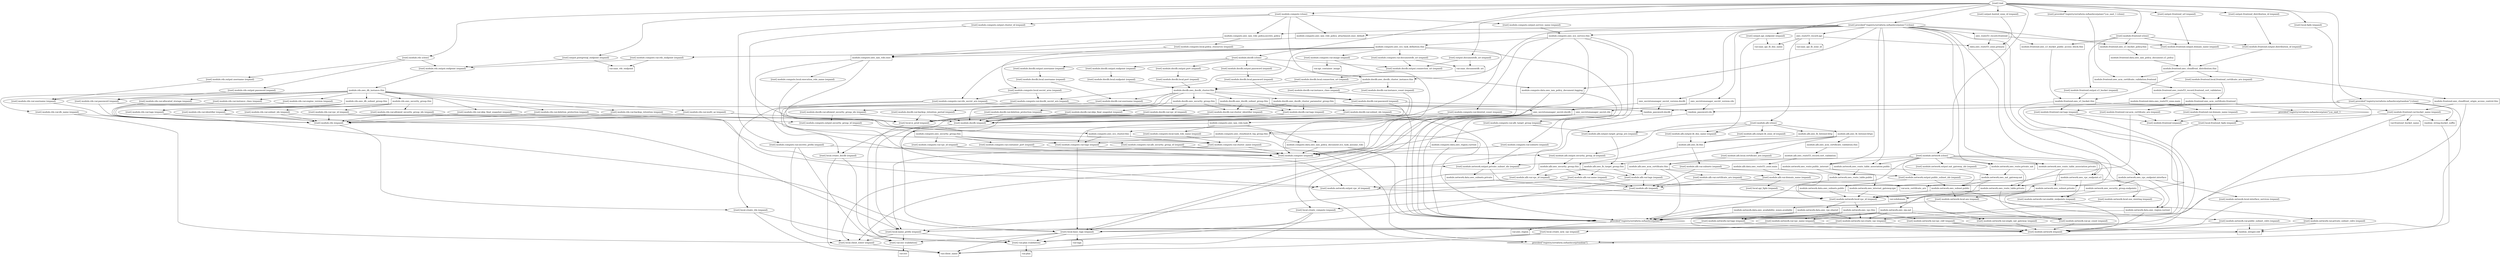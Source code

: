 digraph {
	compound = "true"
	newrank = "true"
	subgraph "root" {
		"[root] aws_route53_record.api (expand)" [label = "aws_route53_record.api", shape = "box"]
		"[root] aws_route53_record.frontend (expand)" [label = "aws_route53_record.frontend", shape = "box"]
		"[root] aws_secretsmanager_secret.docdb (expand)" [label = "aws_secretsmanager_secret.docdb", shape = "box"]
		"[root] aws_secretsmanager_secret.rds (expand)" [label = "aws_secretsmanager_secret.rds", shape = "box"]
		"[root] aws_secretsmanager_secret_version.docdb (expand)" [label = "aws_secretsmanager_secret_version.docdb", shape = "box"]
		"[root] aws_secretsmanager_secret_version.rds (expand)" [label = "aws_secretsmanager_secret_version.rds", shape = "box"]
		"[root] data.aws_route53_zone.primary (expand)" [label = "data.aws_route53_zone.primary", shape = "box"]
		"[root] module.alb.aws_acm_certificate.this (expand)" [label = "module.alb.aws_acm_certificate.this", shape = "box"]
		"[root] module.alb.aws_acm_certificate_validation.this (expand)" [label = "module.alb.aws_acm_certificate_validation.this", shape = "box"]
		"[root] module.alb.aws_lb.this (expand)" [label = "module.alb.aws_lb.this", shape = "box"]
		"[root] module.alb.aws_lb_listener.http (expand)" [label = "module.alb.aws_lb_listener.http", shape = "box"]
		"[root] module.alb.aws_lb_listener.https (expand)" [label = "module.alb.aws_lb_listener.https", shape = "box"]
		"[root] module.alb.aws_lb_target_group.this (expand)" [label = "module.alb.aws_lb_target_group.this", shape = "box"]
		"[root] module.alb.aws_route53_record.cert_validation (expand)" [label = "module.alb.aws_route53_record.cert_validation", shape = "box"]
		"[root] module.alb.aws_security_group.this (expand)" [label = "module.alb.aws_security_group.this", shape = "box"]
		"[root] module.alb.data.aws_route53_zone.main (expand)" [label = "module.alb.data.aws_route53_zone.main", shape = "box"]
		"[root] module.compute.aws_cloudwatch_log_group.this (expand)" [label = "module.compute.aws_cloudwatch_log_group.this", shape = "box"]
		"[root] module.compute.aws_ecs_cluster.this (expand)" [label = "module.compute.aws_ecs_cluster.this", shape = "box"]
		"[root] module.compute.aws_ecs_service.this (expand)" [label = "module.compute.aws_ecs_service.this", shape = "box"]
		"[root] module.compute.aws_ecs_task_definition.this (expand)" [label = "module.compute.aws_ecs_task_definition.this", shape = "box"]
		"[root] module.compute.aws_iam_role.exec (expand)" [label = "module.compute.aws_iam_role.exec", shape = "box"]
		"[root] module.compute.aws_iam_role.task (expand)" [label = "module.compute.aws_iam_role.task", shape = "box"]
		"[root] module.compute.aws_iam_role_policy.secrets_policy (expand)" [label = "module.compute.aws_iam_role_policy.secrets_policy", shape = "box"]
		"[root] module.compute.aws_iam_role_policy_attachment.exec_default (expand)" [label = "module.compute.aws_iam_role_policy_attachment.exec_default", shape = "box"]
		"[root] module.compute.aws_security_group.this (expand)" [label = "module.compute.aws_security_group.this", shape = "box"]
		"[root] module.compute.data.aws_iam_policy_document.ecs_task_assume_role (expand)" [label = "module.compute.data.aws_iam_policy_document.ecs_task_assume_role", shape = "box"]
		"[root] module.compute.data.aws_iam_policy_document.logging (expand)" [label = "module.compute.data.aws_iam_policy_document.logging", shape = "box"]
		"[root] module.compute.data.aws_region.current (expand)" [label = "module.compute.data.aws_region.current", shape = "box"]
		"[root] module.docdb.aws_docdb_cluster.this (expand)" [label = "module.docdb.aws_docdb_cluster.this", shape = "box"]
		"[root] module.docdb.aws_docdb_cluster_instance.this (expand)" [label = "module.docdb.aws_docdb_cluster_instance.this", shape = "box"]
		"[root] module.docdb.aws_docdb_cluster_parameter_group.this (expand)" [label = "module.docdb.aws_docdb_cluster_parameter_group.this", shape = "box"]
		"[root] module.docdb.aws_docdb_subnet_group.this (expand)" [label = "module.docdb.aws_docdb_subnet_group.this", shape = "box"]
		"[root] module.docdb.aws_security_group.this (expand)" [label = "module.docdb.aws_security_group.this", shape = "box"]
		"[root] module.frontend.aws_acm_certificate.frontend (expand)" [label = "module.frontend.aws_acm_certificate.frontend", shape = "box"]
		"[root] module.frontend.aws_acm_certificate_validation.frontend (expand)" [label = "module.frontend.aws_acm_certificate_validation.frontend", shape = "box"]
		"[root] module.frontend.aws_cloudfront_distribution.this (expand)" [label = "module.frontend.aws_cloudfront_distribution.this", shape = "box"]
		"[root] module.frontend.aws_cloudfront_origin_access_control.this (expand)" [label = "module.frontend.aws_cloudfront_origin_access_control.this", shape = "box"]
		"[root] module.frontend.aws_route53_record.frontend_cert_validation (expand)" [label = "module.frontend.aws_route53_record.frontend_cert_validation", shape = "box"]
		"[root] module.frontend.aws_s3_bucket.this (expand)" [label = "module.frontend.aws_s3_bucket.this", shape = "box"]
		"[root] module.frontend.aws_s3_bucket_policy.this (expand)" [label = "module.frontend.aws_s3_bucket_policy.this", shape = "box"]
		"[root] module.frontend.aws_s3_bucket_public_access_block.this (expand)" [label = "module.frontend.aws_s3_bucket_public_access_block.this", shape = "box"]
		"[root] module.frontend.data.aws_iam_policy_document.s3_policy (expand)" [label = "module.frontend.data.aws_iam_policy_document.s3_policy", shape = "box"]
		"[root] module.frontend.data.aws_route53_zone.main (expand)" [label = "module.frontend.data.aws_route53_zone.main", shape = "box"]
		"[root] module.network.aws_eip.nat (expand)" [label = "module.network.aws_eip.nat", shape = "box"]
		"[root] module.network.aws_internet_gateway.igw (expand)" [label = "module.network.aws_internet_gateway.igw", shape = "box"]
		"[root] module.network.aws_nat_gateway.nat (expand)" [label = "module.network.aws_nat_gateway.nat", shape = "box"]
		"[root] module.network.aws_route.private_nat (expand)" [label = "module.network.aws_route.private_nat", shape = "box"]
		"[root] module.network.aws_route.public_internet (expand)" [label = "module.network.aws_route.public_internet", shape = "box"]
		"[root] module.network.aws_route_table.private (expand)" [label = "module.network.aws_route_table.private", shape = "box"]
		"[root] module.network.aws_route_table.public (expand)" [label = "module.network.aws_route_table.public", shape = "box"]
		"[root] module.network.aws_route_table_association.private (expand)" [label = "module.network.aws_route_table_association.private", shape = "box"]
		"[root] module.network.aws_route_table_association.public (expand)" [label = "module.network.aws_route_table_association.public", shape = "box"]
		"[root] module.network.aws_security_group.endpoints (expand)" [label = "module.network.aws_security_group.endpoints", shape = "box"]
		"[root] module.network.aws_subnet.private (expand)" [label = "module.network.aws_subnet.private", shape = "box"]
		"[root] module.network.aws_subnet.public (expand)" [label = "module.network.aws_subnet.public", shape = "box"]
		"[root] module.network.aws_vpc.this (expand)" [label = "module.network.aws_vpc.this", shape = "box"]
		"[root] module.network.aws_vpc_endpoint.interface (expand)" [label = "module.network.aws_vpc_endpoint.interface", shape = "box"]
		"[root] module.network.aws_vpc_endpoint.s3 (expand)" [label = "module.network.aws_vpc_endpoint.s3", shape = "box"]
		"[root] module.network.data.aws_availability_zones.available (expand)" [label = "module.network.data.aws_availability_zones.available", shape = "box"]
		"[root] module.network.data.aws_region.current (expand)" [label = "module.network.data.aws_region.current", shape = "box"]
		"[root] module.network.data.aws_subnets.private (expand)" [label = "module.network.data.aws_subnets.private", shape = "box"]
		"[root] module.network.data.aws_subnets.public (expand)" [label = "module.network.data.aws_subnets.public", shape = "box"]
		"[root] module.network.data.aws_vpc.shared (expand)" [label = "module.network.data.aws_vpc.shared", shape = "box"]
		"[root] module.rds.aws_db_instance.this (expand)" [label = "module.rds.aws_db_instance.this", shape = "box"]
		"[root] module.rds.aws_db_subnet_group.this (expand)" [label = "module.rds.aws_db_subnet_group.this", shape = "box"]
		"[root] module.rds.aws_security_group.this (expand)" [label = "module.rds.aws_security_group.this", shape = "box"]
		"[root] provider[\"registry.terraform.io/hashicorp/aws\"]" [label = "provider[\"registry.terraform.io/hashicorp/aws\"]", shape = "diamond"]
		"[root] provider[\"registry.terraform.io/hashicorp/aws\"].us_east_1" [label = "provider[\"registry.terraform.io/hashicorp/aws\"].us_east_1", shape = "diamond"]
		"[root] provider[\"registry.terraform.io/hashicorp/random\"]" [label = "provider[\"registry.terraform.io/hashicorp/random\"]", shape = "diamond"]
		"[root] random_integer.cidr (expand)" [label = "random_integer.cidr", shape = "box"]
		"[root] random_password.docdb (expand)" [label = "random_password.docdb", shape = "box"]
		"[root] random_password.rds (expand)" [label = "random_password.rds", shape = "box"]
		"[root] random_string.bucket_suffix (expand)" [label = "random_string.bucket_suffix", shape = "box"]
		"[root] var.acm_certificate_arn" [label = "var.acm_certificate_arn", shape = "note"]
		"[root] var.api_container_image" [label = "var.api_container_image", shape = "note"]
		"[root] var.aws_region" [label = "var.aws_region", shape = "note"]
		"[root] var.client_name" [label = "var.client_name", shape = "note"]
		"[root] var.env" [label = "var.env", shape = "note"]
		"[root] var.frontend_bucket_name" [label = "var.frontend_bucket_name", shape = "note"]
		"[root] var.plan" [label = "var.plan", shape = "note"]
		"[root] var.saas_api_lb_dns_name" [label = "var.saas_api_lb_dns_name", shape = "note"]
		"[root] var.saas_api_lb_zone_id" [label = "var.saas_api_lb_zone_id", shape = "note"]
		"[root] var.saas_documentdb_uri" [label = "var.saas_documentdb_uri", shape = "note"]
		"[root] var.saas_rds_endpoint" [label = "var.saas_rds_endpoint", shape = "note"]
		"[root] var.subdomain" [label = "var.subdomain", shape = "note"]
		"[root] var.tags" [label = "var.tags", shape = "note"]
		"[root] aws_route53_record.api (expand)" -> "[root] data.aws_route53_zone.primary (expand)"
		"[root] aws_route53_record.api (expand)" -> "[root] module.alb (close)"
		"[root] aws_route53_record.api (expand)" -> "[root] var.saas_api_lb_dns_name"
		"[root] aws_route53_record.api (expand)" -> "[root] var.saas_api_lb_zone_id"
		"[root] aws_route53_record.frontend (expand)" -> "[root] data.aws_route53_zone.primary (expand)"
		"[root] aws_route53_record.frontend (expand)" -> "[root] module.frontend.output.domain_name (expand)"
		"[root] aws_secretsmanager_secret.docdb (expand)" -> "[root] local.base_tags (expand)"
		"[root] aws_secretsmanager_secret.docdb (expand)" -> "[root] local.client_lower (expand)"
		"[root] aws_secretsmanager_secret.docdb (expand)" -> "[root] local.is_prod (expand)"
		"[root] aws_secretsmanager_secret.docdb (expand)" -> "[root] provider[\"registry.terraform.io/hashicorp/aws\"]"
		"[root] aws_secretsmanager_secret.rds (expand)" -> "[root] local.base_tags (expand)"
		"[root] aws_secretsmanager_secret.rds (expand)" -> "[root] local.client_lower (expand)"
		"[root] aws_secretsmanager_secret.rds (expand)" -> "[root] local.is_prod (expand)"
		"[root] aws_secretsmanager_secret.rds (expand)" -> "[root] provider[\"registry.terraform.io/hashicorp/aws\"]"
		"[root] aws_secretsmanager_secret_version.docdb (expand)" -> "[root] aws_secretsmanager_secret.docdb (expand)"
		"[root] aws_secretsmanager_secret_version.docdb (expand)" -> "[root] random_password.docdb (expand)"
		"[root] aws_secretsmanager_secret_version.rds (expand)" -> "[root] aws_secretsmanager_secret.rds (expand)"
		"[root] aws_secretsmanager_secret_version.rds (expand)" -> "[root] random_password.rds (expand)"
		"[root] data.aws_route53_zone.primary (expand)" -> "[root] provider[\"registry.terraform.io/hashicorp/aws\"]"
		"[root] local.api_fqdn (expand)" -> "[root] var.subdomain"
		"[root] local.base_tags (expand)" -> "[root] var.client_name"
		"[root] local.base_tags (expand)" -> "[root] var.env (validation)"
		"[root] local.base_tags (expand)" -> "[root] var.plan (validation)"
		"[root] local.base_tags (expand)" -> "[root] var.tags"
		"[root] local.client_lower (expand)" -> "[root] var.client_name"
		"[root] local.create_compute (expand)" -> "[root] var.client_name"
		"[root] local.create_compute (expand)" -> "[root] var.plan (validation)"
		"[root] local.create_docdb (expand)" -> "[root] var.client_name"
		"[root] local.create_docdb (expand)" -> "[root] var.plan (validation)"
		"[root] local.create_new_vpc (expand)" -> "[root] var.client_name"
		"[root] local.create_new_vpc (expand)" -> "[root] var.plan (validation)"
		"[root] local.create_rds (expand)" -> "[root] var.client_name"
		"[root] local.create_rds (expand)" -> "[root] var.plan (validation)"
		"[root] local.fqdn (expand)" -> "[root] local.frontend_fqdn (expand)"
		"[root] local.frontend_fqdn (expand)" -> "[root] var.subdomain"
		"[root] local.is_prod (expand)" -> "[root] var.env (validation)"
		"[root] local.name_prefix (expand)" -> "[root] local.client_lower (expand)"
		"[root] local.name_prefix (expand)" -> "[root] var.env (validation)"
		"[root] local.name_prefix (expand)" -> "[root] var.plan (validation)"
		"[root] module.alb (close)" -> "[root] module.alb.aws_lb_listener.http (expand)"
		"[root] module.alb (close)" -> "[root] module.alb.aws_lb_listener.https (expand)"
		"[root] module.alb (close)" -> "[root] module.alb.output.lb_dns_name (expand)"
		"[root] module.alb (close)" -> "[root] module.alb.output.lb_zone_id (expand)"
		"[root] module.alb (close)" -> "[root] module.alb.output.security_group_id (expand)"
		"[root] module.alb (close)" -> "[root] module.alb.output.target_group_arn (expand)"
		"[root] module.alb (expand)" -> "[root] local.create_compute (expand)"
		"[root] module.alb.aws_acm_certificate.this (expand)" -> "[root] module.alb.var.certificate_arn (expand)"
		"[root] module.alb.aws_acm_certificate.this (expand)" -> "[root] module.alb.var.domain_name (expand)"
		"[root] module.alb.aws_acm_certificate.this (expand)" -> "[root] module.alb.var.tags (expand)"
		"[root] module.alb.aws_acm_certificate.this (expand)" -> "[root] provider[\"registry.terraform.io/hashicorp/aws\"]"
		"[root] module.alb.aws_acm_certificate_validation.this (expand)" -> "[root] module.alb.aws_route53_record.cert_validation (expand)"
		"[root] module.alb.aws_lb.this (expand)" -> "[root] module.alb.aws_security_group.this (expand)"
		"[root] module.alb.aws_lb.this (expand)" -> "[root] module.alb.var.subnets (expand)"
		"[root] module.alb.aws_lb_listener.http (expand)" -> "[root] module.alb.aws_lb.this (expand)"
		"[root] module.alb.aws_lb_listener.https (expand)" -> "[root] module.alb.aws_acm_certificate_validation.this (expand)"
		"[root] module.alb.aws_lb_listener.https (expand)" -> "[root] module.alb.aws_lb.this (expand)"
		"[root] module.alb.aws_lb_listener.https (expand)" -> "[root] module.alb.aws_lb_target_group.this (expand)"
		"[root] module.alb.aws_lb_listener.https (expand)" -> "[root] module.alb.local.certificate_arn (expand)"
		"[root] module.alb.aws_lb_target_group.this (expand)" -> "[root] module.alb.var.name (expand)"
		"[root] module.alb.aws_lb_target_group.this (expand)" -> "[root] module.alb.var.tags (expand)"
		"[root] module.alb.aws_lb_target_group.this (expand)" -> "[root] module.alb.var.vpc_id (expand)"
		"[root] module.alb.aws_route53_record.cert_validation (expand)" -> "[root] module.alb.aws_acm_certificate.this (expand)"
		"[root] module.alb.aws_route53_record.cert_validation (expand)" -> "[root] module.alb.data.aws_route53_zone.main (expand)"
		"[root] module.alb.aws_security_group.this (expand)" -> "[root] module.alb.var.name (expand)"
		"[root] module.alb.aws_security_group.this (expand)" -> "[root] module.alb.var.tags (expand)"
		"[root] module.alb.aws_security_group.this (expand)" -> "[root] module.alb.var.vpc_id (expand)"
		"[root] module.alb.data.aws_route53_zone.main (expand)" -> "[root] module.alb.var.domain_name (expand)"
		"[root] module.alb.data.aws_route53_zone.main (expand)" -> "[root] provider[\"registry.terraform.io/hashicorp/aws\"]"
		"[root] module.alb.local.certificate_arn (expand)" -> "[root] module.alb.aws_acm_certificate.this (expand)"
		"[root] module.alb.output.lb_dns_name (expand)" -> "[root] module.alb.aws_lb.this (expand)"
		"[root] module.alb.output.lb_zone_id (expand)" -> "[root] module.alb.aws_lb.this (expand)"
		"[root] module.alb.output.security_group_id (expand)" -> "[root] module.alb.aws_security_group.this (expand)"
		"[root] module.alb.output.target_group_arn (expand)" -> "[root] module.alb.aws_lb_target_group.this (expand)"
		"[root] module.alb.var.certificate_arn (expand)" -> "[root] module.alb (expand)"
		"[root] module.alb.var.certificate_arn (expand)" -> "[root] var.acm_certificate_arn"
		"[root] module.alb.var.domain_name (expand)" -> "[root] local.api_fqdn (expand)"
		"[root] module.alb.var.domain_name (expand)" -> "[root] module.alb (expand)"
		"[root] module.alb.var.name (expand)" -> "[root] local.name_prefix (expand)"
		"[root] module.alb.var.name (expand)" -> "[root] module.alb (expand)"
		"[root] module.alb.var.subnets (expand)" -> "[root] module.alb (expand)"
		"[root] module.alb.var.subnets (expand)" -> "[root] module.network.output.public_subnet_ids (expand)"
		"[root] module.alb.var.tags (expand)" -> "[root] local.base_tags (expand)"
		"[root] module.alb.var.tags (expand)" -> "[root] module.alb (expand)"
		"[root] module.alb.var.vpc_id (expand)" -> "[root] module.alb (expand)"
		"[root] module.alb.var.vpc_id (expand)" -> "[root] module.network.output.vpc_id (expand)"
		"[root] module.compute (close)" -> "[root] module.compute.aws_iam_role_policy.secrets_policy (expand)"
		"[root] module.compute (close)" -> "[root] module.compute.aws_iam_role_policy_attachment.exec_default (expand)"
		"[root] module.compute (close)" -> "[root] module.compute.data.aws_iam_policy_document.logging (expand)"
		"[root] module.compute (close)" -> "[root] module.compute.output.cluster_id (expand)"
		"[root] module.compute (close)" -> "[root] module.compute.output.service_name (expand)"
		"[root] module.compute (close)" -> "[root] module.compute.var.secrets_prefix (expand)"
		"[root] module.compute (expand)" -> "[root] local.create_compute (expand)"
		"[root] module.compute.aws_cloudwatch_log_group.this (expand)" -> "[root] module.compute.var.cluster_name (expand)"
		"[root] module.compute.aws_cloudwatch_log_group.this (expand)" -> "[root] module.compute.var.tags (expand)"
		"[root] module.compute.aws_cloudwatch_log_group.this (expand)" -> "[root] provider[\"registry.terraform.io/hashicorp/aws\"]"
		"[root] module.compute.aws_ecs_cluster.this (expand)" -> "[root] module.compute.var.cluster_name (expand)"
		"[root] module.compute.aws_ecs_cluster.this (expand)" -> "[root] module.compute.var.tags (expand)"
		"[root] module.compute.aws_ecs_cluster.this (expand)" -> "[root] provider[\"registry.terraform.io/hashicorp/aws\"]"
		"[root] module.compute.aws_ecs_service.this (expand)" -> "[root] module.compute.aws_cloudwatch_log_group.this (expand)"
		"[root] module.compute.aws_ecs_service.this (expand)" -> "[root] module.compute.aws_ecs_cluster.this (expand)"
		"[root] module.compute.aws_ecs_service.this (expand)" -> "[root] module.compute.aws_ecs_task_definition.this (expand)"
		"[root] module.compute.aws_ecs_service.this (expand)" -> "[root] module.compute.var.alb_target_group (expand)"
		"[root] module.compute.aws_ecs_service.this (expand)" -> "[root] module.compute.var.desired_count (expand)"
		"[root] module.compute.aws_ecs_service.this (expand)" -> "[root] module.compute.var.subnets (expand)"
		"[root] module.compute.aws_ecs_task_definition.this (expand)" -> "[root] module.compute.aws_iam_role.exec (expand)"
		"[root] module.compute.aws_ecs_task_definition.this (expand)" -> "[root] module.compute.aws_iam_role.task (expand)"
		"[root] module.compute.aws_ecs_task_definition.this (expand)" -> "[root] module.compute.data.aws_region.current (expand)"
		"[root] module.compute.aws_ecs_task_definition.this (expand)" -> "[root] module.compute.var.docdb_secret_arn (expand)"
		"[root] module.compute.aws_ecs_task_definition.this (expand)" -> "[root] module.compute.var.documentdb_uri (expand)"
		"[root] module.compute.aws_ecs_task_definition.this (expand)" -> "[root] module.compute.var.image (expand)"
		"[root] module.compute.aws_ecs_task_definition.this (expand)" -> "[root] module.compute.var.rds_endpoint (expand)"
		"[root] module.compute.aws_ecs_task_definition.this (expand)" -> "[root] module.compute.var.rds_secret_arn (expand)"
		"[root] module.compute.aws_iam_role.exec (expand)" -> "[root] module.compute.data.aws_iam_policy_document.ecs_task_assume_role (expand)"
		"[root] module.compute.aws_iam_role.exec (expand)" -> "[root] module.compute.local.execution_role_name (expand)"
		"[root] module.compute.aws_iam_role.exec (expand)" -> "[root] module.compute.var.tags (expand)"
		"[root] module.compute.aws_iam_role.task (expand)" -> "[root] module.compute.data.aws_iam_policy_document.ecs_task_assume_role (expand)"
		"[root] module.compute.aws_iam_role.task (expand)" -> "[root] module.compute.local.task_role_name (expand)"
		"[root] module.compute.aws_iam_role.task (expand)" -> "[root] module.compute.var.tags (expand)"
		"[root] module.compute.aws_iam_role_policy.secrets_policy (expand)" -> "[root] module.compute.aws_iam_role.exec (expand)"
		"[root] module.compute.aws_iam_role_policy.secrets_policy (expand)" -> "[root] module.compute.local.policy_resources (expand)"
		"[root] module.compute.aws_iam_role_policy_attachment.exec_default (expand)" -> "[root] module.compute.aws_iam_role.exec (expand)"
		"[root] module.compute.aws_security_group.this (expand)" -> "[root] module.compute.var.alb_security_group_id (expand)"
		"[root] module.compute.aws_security_group.this (expand)" -> "[root] module.compute.var.cluster_name (expand)"
		"[root] module.compute.aws_security_group.this (expand)" -> "[root] module.compute.var.container_port (expand)"
		"[root] module.compute.aws_security_group.this (expand)" -> "[root] module.compute.var.tags (expand)"
		"[root] module.compute.aws_security_group.this (expand)" -> "[root] module.compute.var.vpc_id (expand)"
		"[root] module.compute.data.aws_iam_policy_document.ecs_task_assume_role (expand)" -> "[root] module.compute (expand)"
		"[root] module.compute.data.aws_iam_policy_document.ecs_task_assume_role (expand)" -> "[root] provider[\"registry.terraform.io/hashicorp/aws\"]"
		"[root] module.compute.data.aws_iam_policy_document.logging (expand)" -> "[root] module.compute (expand)"
		"[root] module.compute.data.aws_iam_policy_document.logging (expand)" -> "[root] provider[\"registry.terraform.io/hashicorp/aws\"]"
		"[root] module.compute.data.aws_region.current (expand)" -> "[root] module.compute (expand)"
		"[root] module.compute.data.aws_region.current (expand)" -> "[root] provider[\"registry.terraform.io/hashicorp/aws\"]"
		"[root] module.compute.local.execution_role_name (expand)" -> "[root] module.compute.var.cluster_name (expand)"
		"[root] module.compute.local.policy_resources (expand)" -> "[root] module.compute.local.secret_arns (expand)"
		"[root] module.compute.local.secret_arns (expand)" -> "[root] module.compute.var.docdb_secret_arn (expand)"
		"[root] module.compute.local.secret_arns (expand)" -> "[root] module.compute.var.rds_secret_arn (expand)"
		"[root] module.compute.local.task_role_name (expand)" -> "[root] module.compute.var.cluster_name (expand)"
		"[root] module.compute.output.cluster_id (expand)" -> "[root] module.compute.aws_ecs_cluster.this (expand)"
		"[root] module.compute.output.security_group_id (expand)" -> "[root] module.compute.aws_security_group.this (expand)"
		"[root] module.compute.output.service_name (expand)" -> "[root] module.compute.aws_ecs_service.this (expand)"
		"[root] module.compute.var.alb_security_group_id (expand)" -> "[root] module.alb.output.security_group_id (expand)"
		"[root] module.compute.var.alb_security_group_id (expand)" -> "[root] module.compute (expand)"
		"[root] module.compute.var.alb_target_group (expand)" -> "[root] module.alb.output.target_group_arn (expand)"
		"[root] module.compute.var.alb_target_group (expand)" -> "[root] module.compute (expand)"
		"[root] module.compute.var.cluster_name (expand)" -> "[root] local.name_prefix (expand)"
		"[root] module.compute.var.cluster_name (expand)" -> "[root] module.compute (expand)"
		"[root] module.compute.var.container_port (expand)" -> "[root] module.compute (expand)"
		"[root] module.compute.var.desired_count (expand)" -> "[root] local.is_prod (expand)"
		"[root] module.compute.var.desired_count (expand)" -> "[root] module.compute (expand)"
		"[root] module.compute.var.docdb_secret_arn (expand)" -> "[root] aws_secretsmanager_secret.docdb (expand)"
		"[root] module.compute.var.docdb_secret_arn (expand)" -> "[root] local.create_docdb (expand)"
		"[root] module.compute.var.docdb_secret_arn (expand)" -> "[root] module.compute (expand)"
		"[root] module.compute.var.documentdb_uri (expand)" -> "[root] module.docdb.output.connection_uri (expand)"
		"[root] module.compute.var.documentdb_uri (expand)" -> "[root] var.saas_documentdb_uri"
		"[root] module.compute.var.image (expand)" -> "[root] module.compute (expand)"
		"[root] module.compute.var.image (expand)" -> "[root] var.api_container_image"
		"[root] module.compute.var.rds_endpoint (expand)" -> "[root] module.rds.output.endpoint (expand)"
		"[root] module.compute.var.rds_endpoint (expand)" -> "[root] var.saas_rds_endpoint"
		"[root] module.compute.var.rds_secret_arn (expand)" -> "[root] aws_secretsmanager_secret.rds (expand)"
		"[root] module.compute.var.rds_secret_arn (expand)" -> "[root] local.create_rds (expand)"
		"[root] module.compute.var.rds_secret_arn (expand)" -> "[root] module.compute (expand)"
		"[root] module.compute.var.secrets_prefix (expand)" -> "[root] local.client_lower (expand)"
		"[root] module.compute.var.secrets_prefix (expand)" -> "[root] module.compute (expand)"
		"[root] module.compute.var.secrets_prefix (expand)" -> "[root] var.env (validation)"
		"[root] module.compute.var.subnets (expand)" -> "[root] module.compute (expand)"
		"[root] module.compute.var.subnets (expand)" -> "[root] module.network.output.private_subnet_ids (expand)"
		"[root] module.compute.var.tags (expand)" -> "[root] local.base_tags (expand)"
		"[root] module.compute.var.tags (expand)" -> "[root] module.compute (expand)"
		"[root] module.compute.var.vpc_id (expand)" -> "[root] module.compute (expand)"
		"[root] module.compute.var.vpc_id (expand)" -> "[root] module.network.output.vpc_id (expand)"
		"[root] module.docdb (close)" -> "[root] module.docdb.aws_docdb_cluster_instance.this (expand)"
		"[root] module.docdb (close)" -> "[root] module.docdb.output.connection_uri (expand)"
		"[root] module.docdb (close)" -> "[root] module.docdb.output.endpoint (expand)"
		"[root] module.docdb (close)" -> "[root] module.docdb.output.password (expand)"
		"[root] module.docdb (close)" -> "[root] module.docdb.output.port (expand)"
		"[root] module.docdb (close)" -> "[root] module.docdb.output.username (expand)"
		"[root] module.docdb (expand)" -> "[root] local.create_docdb (expand)"
		"[root] module.docdb.aws_docdb_cluster.this (expand)" -> "[root] module.docdb.aws_docdb_cluster_parameter_group.this (expand)"
		"[root] module.docdb.aws_docdb_cluster.this (expand)" -> "[root] module.docdb.aws_docdb_subnet_group.this (expand)"
		"[root] module.docdb.aws_docdb_cluster.this (expand)" -> "[root] module.docdb.aws_security_group.this (expand)"
		"[root] module.docdb.aws_docdb_cluster.this (expand)" -> "[root] module.docdb.var.backup_retention_period (expand)"
		"[root] module.docdb.aws_docdb_cluster.this (expand)" -> "[root] module.docdb.var.deletion_protection (expand)"
		"[root] module.docdb.aws_docdb_cluster.this (expand)" -> "[root] module.docdb.var.password (expand)"
		"[root] module.docdb.aws_docdb_cluster.this (expand)" -> "[root] module.docdb.var.skip_final_snapshot (expand)"
		"[root] module.docdb.aws_docdb_cluster.this (expand)" -> "[root] module.docdb.var.username (expand)"
		"[root] module.docdb.aws_docdb_cluster_instance.this (expand)" -> "[root] module.docdb.aws_docdb_cluster.this (expand)"
		"[root] module.docdb.aws_docdb_cluster_instance.this (expand)" -> "[root] module.docdb.var.instance_class (expand)"
		"[root] module.docdb.aws_docdb_cluster_instance.this (expand)" -> "[root] module.docdb.var.instance_count (expand)"
		"[root] module.docdb.aws_docdb_cluster_parameter_group.this (expand)" -> "[root] module.docdb.var.cluster_identifier (expand)"
		"[root] module.docdb.aws_docdb_cluster_parameter_group.this (expand)" -> "[root] module.docdb.var.tags (expand)"
		"[root] module.docdb.aws_docdb_cluster_parameter_group.this (expand)" -> "[root] provider[\"registry.terraform.io/hashicorp/aws\"]"
		"[root] module.docdb.aws_docdb_subnet_group.this (expand)" -> "[root] module.docdb.var.cluster_identifier (expand)"
		"[root] module.docdb.aws_docdb_subnet_group.this (expand)" -> "[root] module.docdb.var.subnet_ids (expand)"
		"[root] module.docdb.aws_docdb_subnet_group.this (expand)" -> "[root] module.docdb.var.tags (expand)"
		"[root] module.docdb.aws_security_group.this (expand)" -> "[root] module.docdb.var.allowed_security_group_ids (expand)"
		"[root] module.docdb.aws_security_group.this (expand)" -> "[root] module.docdb.var.cluster_identifier (expand)"
		"[root] module.docdb.aws_security_group.this (expand)" -> "[root] module.docdb.var.tags (expand)"
		"[root] module.docdb.aws_security_group.this (expand)" -> "[root] module.docdb.var.vpc_id (expand)"
		"[root] module.docdb.local.connection_uri (expand)" -> "[root] module.docdb.aws_docdb_cluster.this (expand)"
		"[root] module.docdb.local.endpoint (expand)" -> "[root] module.docdb.aws_docdb_cluster.this (expand)"
		"[root] module.docdb.local.password (expand)" -> "[root] module.docdb.var.password (expand)"
		"[root] module.docdb.local.port (expand)" -> "[root] module.docdb.aws_docdb_cluster.this (expand)"
		"[root] module.docdb.local.username (expand)" -> "[root] module.docdb.var.username (expand)"
		"[root] module.docdb.output.connection_uri (expand)" -> "[root] module.docdb.local.connection_uri (expand)"
		"[root] module.docdb.output.endpoint (expand)" -> "[root] module.docdb.local.endpoint (expand)"
		"[root] module.docdb.output.password (expand)" -> "[root] module.docdb.local.password (expand)"
		"[root] module.docdb.output.port (expand)" -> "[root] module.docdb.local.port (expand)"
		"[root] module.docdb.output.username (expand)" -> "[root] module.docdb.local.username (expand)"
		"[root] module.docdb.var.allowed_security_group_ids (expand)" -> "[root] module.compute.output.security_group_id (expand)"
		"[root] module.docdb.var.allowed_security_group_ids (expand)" -> "[root] module.docdb (expand)"
		"[root] module.docdb.var.backup_retention_period (expand)" -> "[root] local.is_prod (expand)"
		"[root] module.docdb.var.backup_retention_period (expand)" -> "[root] module.docdb (expand)"
		"[root] module.docdb.var.cluster_identifier (expand)" -> "[root] local.name_prefix (expand)"
		"[root] module.docdb.var.cluster_identifier (expand)" -> "[root] module.docdb (expand)"
		"[root] module.docdb.var.deletion_protection (expand)" -> "[root] local.is_prod (expand)"
		"[root] module.docdb.var.deletion_protection (expand)" -> "[root] module.docdb (expand)"
		"[root] module.docdb.var.instance_class (expand)" -> "[root] module.docdb (expand)"
		"[root] module.docdb.var.instance_count (expand)" -> "[root] module.docdb (expand)"
		"[root] module.docdb.var.password (expand)" -> "[root] module.docdb (expand)"
		"[root] module.docdb.var.password (expand)" -> "[root] random_password.docdb (expand)"
		"[root] module.docdb.var.skip_final_snapshot (expand)" -> "[root] local.is_prod (expand)"
		"[root] module.docdb.var.skip_final_snapshot (expand)" -> "[root] module.docdb (expand)"
		"[root] module.docdb.var.subnet_ids (expand)" -> "[root] module.docdb (expand)"
		"[root] module.docdb.var.subnet_ids (expand)" -> "[root] module.network.output.private_subnet_ids (expand)"
		"[root] module.docdb.var.tags (expand)" -> "[root] local.base_tags (expand)"
		"[root] module.docdb.var.tags (expand)" -> "[root] module.docdb (expand)"
		"[root] module.docdb.var.username (expand)" -> "[root] module.docdb (expand)"
		"[root] module.docdb.var.vpc_id (expand)" -> "[root] module.docdb (expand)"
		"[root] module.docdb.var.vpc_id (expand)" -> "[root] module.network.output.vpc_id (expand)"
		"[root] module.frontend (close)" -> "[root] module.frontend.aws_s3_bucket_policy.this (expand)"
		"[root] module.frontend (close)" -> "[root] module.frontend.aws_s3_bucket_public_access_block.this (expand)"
		"[root] module.frontend (close)" -> "[root] module.frontend.output.distribution_id (expand)"
		"[root] module.frontend (close)" -> "[root] module.frontend.output.domain_name (expand)"
		"[root] module.frontend (close)" -> "[root] module.frontend.output.s3_bucket (expand)"
		"[root] module.frontend.aws_acm_certificate.frontend (expand)" -> "[root] module.frontend.var.acm_certificate_arn (expand)"
		"[root] module.frontend.aws_acm_certificate.frontend (expand)" -> "[root] module.frontend.var.domain_name (expand)"
		"[root] module.frontend.aws_acm_certificate.frontend (expand)" -> "[root] module.frontend.var.tags (expand)"
		"[root] module.frontend.aws_acm_certificate.frontend (expand)" -> "[root] provider[\"registry.terraform.io/hashicorp/aws\"].us_east_1"
		"[root] module.frontend.aws_acm_certificate_validation.frontend (expand)" -> "[root] module.frontend.aws_route53_record.frontend_cert_validation (expand)"
		"[root] module.frontend.aws_cloudfront_distribution.this (expand)" -> "[root] module.frontend.aws_acm_certificate_validation.frontend (expand)"
		"[root] module.frontend.aws_cloudfront_distribution.this (expand)" -> "[root] module.frontend.aws_cloudfront_origin_access_control.this (expand)"
		"[root] module.frontend.aws_cloudfront_distribution.this (expand)" -> "[root] module.frontend.aws_s3_bucket.this (expand)"
		"[root] module.frontend.aws_cloudfront_distribution.this (expand)" -> "[root] module.frontend.local.frontend_certificate_arn (expand)"
		"[root] module.frontend.aws_cloudfront_origin_access_control.this (expand)" -> "[root] module.frontend.var.bucket_name (expand)"
		"[root] module.frontend.aws_cloudfront_origin_access_control.this (expand)" -> "[root] provider[\"registry.terraform.io/hashicorp/aws\"]"
		"[root] module.frontend.aws_route53_record.frontend_cert_validation (expand)" -> "[root] module.frontend.aws_acm_certificate.frontend (expand)"
		"[root] module.frontend.aws_route53_record.frontend_cert_validation (expand)" -> "[root] module.frontend.data.aws_route53_zone.main (expand)"
		"[root] module.frontend.aws_s3_bucket.this (expand)" -> "[root] module.frontend.var.bucket_name (expand)"
		"[root] module.frontend.aws_s3_bucket.this (expand)" -> "[root] module.frontend.var.tags (expand)"
		"[root] module.frontend.aws_s3_bucket.this (expand)" -> "[root] provider[\"registry.terraform.io/hashicorp/aws\"]"
		"[root] module.frontend.aws_s3_bucket_policy.this (expand)" -> "[root] module.frontend.data.aws_iam_policy_document.s3_policy (expand)"
		"[root] module.frontend.aws_s3_bucket_public_access_block.this (expand)" -> "[root] module.frontend.aws_s3_bucket.this (expand)"
		"[root] module.frontend.data.aws_iam_policy_document.s3_policy (expand)" -> "[root] module.frontend.aws_cloudfront_distribution.this (expand)"
		"[root] module.frontend.data.aws_route53_zone.main (expand)" -> "[root] module.frontend.var.domain_name (expand)"
		"[root] module.frontend.data.aws_route53_zone.main (expand)" -> "[root] provider[\"registry.terraform.io/hashicorp/aws\"]"
		"[root] module.frontend.local.frontend_certificate_arn (expand)" -> "[root] module.frontend.aws_acm_certificate.frontend (expand)"
		"[root] module.frontend.output.distribution_id (expand)" -> "[root] module.frontend.aws_cloudfront_distribution.this (expand)"
		"[root] module.frontend.output.domain_name (expand)" -> "[root] module.frontend.aws_cloudfront_distribution.this (expand)"
		"[root] module.frontend.output.s3_bucket (expand)" -> "[root] module.frontend.aws_s3_bucket.this (expand)"
		"[root] module.frontend.var.acm_certificate_arn (expand)" -> "[root] module.frontend (expand)"
		"[root] module.frontend.var.acm_certificate_arn (expand)" -> "[root] var.acm_certificate_arn"
		"[root] module.frontend.var.bucket_name (expand)" -> "[root] local.name_prefix (expand)"
		"[root] module.frontend.var.bucket_name (expand)" -> "[root] module.frontend (expand)"
		"[root] module.frontend.var.bucket_name (expand)" -> "[root] random_string.bucket_suffix (expand)"
		"[root] module.frontend.var.bucket_name (expand)" -> "[root] var.frontend_bucket_name"
		"[root] module.frontend.var.domain_name (expand)" -> "[root] local.frontend_fqdn (expand)"
		"[root] module.frontend.var.domain_name (expand)" -> "[root] module.frontend (expand)"
		"[root] module.frontend.var.tags (expand)" -> "[root] local.base_tags (expand)"
		"[root] module.frontend.var.tags (expand)" -> "[root] module.frontend (expand)"
		"[root] module.network (close)" -> "[root] module.network.aws_route.private_nat (expand)"
		"[root] module.network (close)" -> "[root] module.network.aws_route.public_internet (expand)"
		"[root] module.network (close)" -> "[root] module.network.aws_route_table_association.private (expand)"
		"[root] module.network (close)" -> "[root] module.network.aws_route_table_association.public (expand)"
		"[root] module.network (close)" -> "[root] module.network.aws_vpc_endpoint.interface (expand)"
		"[root] module.network (close)" -> "[root] module.network.aws_vpc_endpoint.s3 (expand)"
		"[root] module.network (close)" -> "[root] module.network.local.use_existing (expand)"
		"[root] module.network (close)" -> "[root] module.network.output.nat_gateway_ids (expand)"
		"[root] module.network (close)" -> "[root] module.network.output.private_subnet_ids (expand)"
		"[root] module.network (close)" -> "[root] module.network.output.public_subnet_ids (expand)"
		"[root] module.network (close)" -> "[root] module.network.output.vpc_id (expand)"
		"[root] module.network.aws_eip.nat (expand)" -> "[root] module.network.var.az_count (expand)"
		"[root] module.network.aws_eip.nat (expand)" -> "[root] module.network.var.create_vpc (expand)"
		"[root] module.network.aws_eip.nat (expand)" -> "[root] module.network.var.single_nat_gateway (expand)"
		"[root] module.network.aws_eip.nat (expand)" -> "[root] module.network.var.tags (expand)"
		"[root] module.network.aws_eip.nat (expand)" -> "[root] module.network.var.vpc_name (expand)"
		"[root] module.network.aws_eip.nat (expand)" -> "[root] provider[\"registry.terraform.io/hashicorp/aws\"]"
		"[root] module.network.aws_internet_gateway.igw (expand)" -> "[root] module.network.local.vpc_id (expand)"
		"[root] module.network.aws_nat_gateway.nat (expand)" -> "[root] module.network.aws_eip.nat (expand)"
		"[root] module.network.aws_nat_gateway.nat (expand)" -> "[root] module.network.aws_internet_gateway.igw (expand)"
		"[root] module.network.aws_nat_gateway.nat (expand)" -> "[root] module.network.aws_subnet.public (expand)"
		"[root] module.network.aws_route.private_nat (expand)" -> "[root] module.network.aws_nat_gateway.nat (expand)"
		"[root] module.network.aws_route.private_nat (expand)" -> "[root] module.network.aws_route_table.private (expand)"
		"[root] module.network.aws_route.public_internet (expand)" -> "[root] module.network.aws_internet_gateway.igw (expand)"
		"[root] module.network.aws_route.public_internet (expand)" -> "[root] module.network.aws_route_table.public (expand)"
		"[root] module.network.aws_route_table.private (expand)" -> "[root] module.network.local.vpc_id (expand)"
		"[root] module.network.aws_route_table.private (expand)" -> "[root] module.network.var.az_count (expand)"
		"[root] module.network.aws_route_table.private (expand)" -> "[root] module.network.var.single_nat_gateway (expand)"
		"[root] module.network.aws_route_table.public (expand)" -> "[root] module.network.local.vpc_id (expand)"
		"[root] module.network.aws_route_table_association.private (expand)" -> "[root] module.network.aws_route_table.private (expand)"
		"[root] module.network.aws_route_table_association.private (expand)" -> "[root] module.network.aws_subnet.private (expand)"
		"[root] module.network.aws_route_table_association.public (expand)" -> "[root] module.network.aws_route_table.public (expand)"
		"[root] module.network.aws_route_table_association.public (expand)" -> "[root] module.network.aws_subnet.public (expand)"
		"[root] module.network.aws_security_group.endpoints (expand)" -> "[root] module.network.local.vpc_id (expand)"
		"[root] module.network.aws_security_group.endpoints (expand)" -> "[root] module.network.var.enable_endpoints (expand)"
		"[root] module.network.aws_subnet.private (expand)" -> "[root] module.network.local.azs (expand)"
		"[root] module.network.aws_subnet.private (expand)" -> "[root] module.network.local.vpc_id (expand)"
		"[root] module.network.aws_subnet.private (expand)" -> "[root] module.network.var.private_subnet_cidrs (expand)"
		"[root] module.network.aws_subnet.public (expand)" -> "[root] module.network.local.azs (expand)"
		"[root] module.network.aws_subnet.public (expand)" -> "[root] module.network.local.vpc_id (expand)"
		"[root] module.network.aws_subnet.public (expand)" -> "[root] module.network.var.public_subnet_cidrs (expand)"
		"[root] module.network.aws_vpc.this (expand)" -> "[root] module.network.var.create_vpc (expand)"
		"[root] module.network.aws_vpc.this (expand)" -> "[root] module.network.var.tags (expand)"
		"[root] module.network.aws_vpc.this (expand)" -> "[root] module.network.var.vpc_cidr (expand)"
		"[root] module.network.aws_vpc.this (expand)" -> "[root] module.network.var.vpc_name (expand)"
		"[root] module.network.aws_vpc.this (expand)" -> "[root] provider[\"registry.terraform.io/hashicorp/aws\"]"
		"[root] module.network.aws_vpc_endpoint.interface (expand)" -> "[root] module.network.aws_security_group.endpoints (expand)"
		"[root] module.network.aws_vpc_endpoint.interface (expand)" -> "[root] module.network.aws_subnet.private (expand)"
		"[root] module.network.aws_vpc_endpoint.interface (expand)" -> "[root] module.network.data.aws_region.current (expand)"
		"[root] module.network.aws_vpc_endpoint.interface (expand)" -> "[root] module.network.local.interface_services (expand)"
		"[root] module.network.aws_vpc_endpoint.s3 (expand)" -> "[root] module.network.aws_route_table.private (expand)"
		"[root] module.network.aws_vpc_endpoint.s3 (expand)" -> "[root] module.network.data.aws_region.current (expand)"
		"[root] module.network.aws_vpc_endpoint.s3 (expand)" -> "[root] module.network.var.enable_endpoints (expand)"
		"[root] module.network.data.aws_availability_zones.available (expand)" -> "[root] module.network (expand)"
		"[root] module.network.data.aws_availability_zones.available (expand)" -> "[root] provider[\"registry.terraform.io/hashicorp/aws\"]"
		"[root] module.network.data.aws_region.current (expand)" -> "[root] module.network (expand)"
		"[root] module.network.data.aws_region.current (expand)" -> "[root] provider[\"registry.terraform.io/hashicorp/aws\"]"
		"[root] module.network.data.aws_subnets.private (expand)" -> "[root] module.network.local.vpc_id (expand)"
		"[root] module.network.data.aws_subnets.public (expand)" -> "[root] module.network.local.vpc_id (expand)"
		"[root] module.network.data.aws_vpc.shared (expand)" -> "[root] module.network.var.create_vpc (expand)"
		"[root] module.network.data.aws_vpc.shared (expand)" -> "[root] module.network.var.tags (expand)"
		"[root] module.network.data.aws_vpc.shared (expand)" -> "[root] provider[\"registry.terraform.io/hashicorp/aws\"]"
		"[root] module.network.local.azs (expand)" -> "[root] module.network.data.aws_availability_zones.available (expand)"
		"[root] module.network.local.azs (expand)" -> "[root] module.network.var.az_count (expand)"
		"[root] module.network.local.interface_services (expand)" -> "[root] module.network (expand)"
		"[root] module.network.local.use_existing (expand)" -> "[root] module.network.var.create_vpc (expand)"
		"[root] module.network.local.vpc_id (expand)" -> "[root] module.network.aws_vpc.this (expand)"
		"[root] module.network.local.vpc_id (expand)" -> "[root] module.network.data.aws_vpc.shared (expand)"
		"[root] module.network.output.nat_gateway_ids (expand)" -> "[root] module.network.aws_nat_gateway.nat (expand)"
		"[root] module.network.output.private_subnet_ids (expand)" -> "[root] module.network.aws_subnet.private (expand)"
		"[root] module.network.output.private_subnet_ids (expand)" -> "[root] module.network.data.aws_subnets.private (expand)"
		"[root] module.network.output.public_subnet_ids (expand)" -> "[root] module.network.aws_subnet.public (expand)"
		"[root] module.network.output.public_subnet_ids (expand)" -> "[root] module.network.data.aws_subnets.public (expand)"
		"[root] module.network.output.vpc_id (expand)" -> "[root] module.network.local.vpc_id (expand)"
		"[root] module.network.var.az_count (expand)" -> "[root] module.network (expand)"
		"[root] module.network.var.create_vpc (expand)" -> "[root] local.create_new_vpc (expand)"
		"[root] module.network.var.create_vpc (expand)" -> "[root] module.network (expand)"
		"[root] module.network.var.enable_endpoints (expand)" -> "[root] module.network (expand)"
		"[root] module.network.var.private_subnet_cidrs (expand)" -> "[root] module.network (expand)"
		"[root] module.network.var.private_subnet_cidrs (expand)" -> "[root] random_integer.cidr (expand)"
		"[root] module.network.var.public_subnet_cidrs (expand)" -> "[root] module.network (expand)"
		"[root] module.network.var.public_subnet_cidrs (expand)" -> "[root] random_integer.cidr (expand)"
		"[root] module.network.var.single_nat_gateway (expand)" -> "[root] module.network (expand)"
		"[root] module.network.var.tags (expand)" -> "[root] local.base_tags (expand)"
		"[root] module.network.var.tags (expand)" -> "[root] module.network (expand)"
		"[root] module.network.var.vpc_cidr (expand)" -> "[root] module.network (expand)"
		"[root] module.network.var.vpc_cidr (expand)" -> "[root] random_integer.cidr (expand)"
		"[root] module.network.var.vpc_name (expand)" -> "[root] local.name_prefix (expand)"
		"[root] module.network.var.vpc_name (expand)" -> "[root] module.network (expand)"
		"[root] module.rds (close)" -> "[root] module.rds.output.endpoint (expand)"
		"[root] module.rds (close)" -> "[root] module.rds.output.password (expand)"
		"[root] module.rds (close)" -> "[root] module.rds.output.username (expand)"
		"[root] module.rds (expand)" -> "[root] local.create_rds (expand)"
		"[root] module.rds.aws_db_instance.this (expand)" -> "[root] module.rds.aws_db_subnet_group.this (expand)"
		"[root] module.rds.aws_db_instance.this (expand)" -> "[root] module.rds.aws_security_group.this (expand)"
		"[root] module.rds.aws_db_instance.this (expand)" -> "[root] module.rds.var.allocated_storage (expand)"
		"[root] module.rds.aws_db_instance.this (expand)" -> "[root] module.rds.var.backup_retention (expand)"
		"[root] module.rds.aws_db_instance.this (expand)" -> "[root] module.rds.var.db_name (expand)"
		"[root] module.rds.aws_db_instance.this (expand)" -> "[root] module.rds.var.deletion_protection (expand)"
		"[root] module.rds.aws_db_instance.this (expand)" -> "[root] module.rds.var.engine_version (expand)"
		"[root] module.rds.aws_db_instance.this (expand)" -> "[root] module.rds.var.instance_class (expand)"
		"[root] module.rds.aws_db_instance.this (expand)" -> "[root] module.rds.var.multi_az (expand)"
		"[root] module.rds.aws_db_instance.this (expand)" -> "[root] module.rds.var.password (expand)"
		"[root] module.rds.aws_db_instance.this (expand)" -> "[root] module.rds.var.skip_final_snapshot (expand)"
		"[root] module.rds.aws_db_instance.this (expand)" -> "[root] module.rds.var.username (expand)"
		"[root] module.rds.aws_db_subnet_group.this (expand)" -> "[root] module.rds.var.identifier (expand)"
		"[root] module.rds.aws_db_subnet_group.this (expand)" -> "[root] module.rds.var.subnet_ids (expand)"
		"[root] module.rds.aws_db_subnet_group.this (expand)" -> "[root] module.rds.var.tags (expand)"
		"[root] module.rds.aws_security_group.this (expand)" -> "[root] module.rds.var.allowed_security_group_ids (expand)"
		"[root] module.rds.aws_security_group.this (expand)" -> "[root] module.rds.var.identifier (expand)"
		"[root] module.rds.aws_security_group.this (expand)" -> "[root] module.rds.var.tags (expand)"
		"[root] module.rds.aws_security_group.this (expand)" -> "[root] module.rds.var.vpc_id (expand)"
		"[root] module.rds.output.endpoint (expand)" -> "[root] module.rds.aws_db_instance.this (expand)"
		"[root] module.rds.output.password (expand)" -> "[root] module.rds.var.password (expand)"
		"[root] module.rds.output.username (expand)" -> "[root] module.rds.var.username (expand)"
		"[root] module.rds.var.allocated_storage (expand)" -> "[root] module.rds (expand)"
		"[root] module.rds.var.allowed_security_group_ids (expand)" -> "[root] module.compute.output.security_group_id (expand)"
		"[root] module.rds.var.allowed_security_group_ids (expand)" -> "[root] module.rds (expand)"
		"[root] module.rds.var.backup_retention (expand)" -> "[root] local.is_prod (expand)"
		"[root] module.rds.var.backup_retention (expand)" -> "[root] module.rds (expand)"
		"[root] module.rds.var.db_name (expand)" -> "[root] local.client_lower (expand)"
		"[root] module.rds.var.db_name (expand)" -> "[root] module.rds (expand)"
		"[root] module.rds.var.deletion_protection (expand)" -> "[root] local.is_prod (expand)"
		"[root] module.rds.var.deletion_protection (expand)" -> "[root] module.rds (expand)"
		"[root] module.rds.var.engine_version (expand)" -> "[root] module.rds (expand)"
		"[root] module.rds.var.identifier (expand)" -> "[root] local.name_prefix (expand)"
		"[root] module.rds.var.identifier (expand)" -> "[root] module.rds (expand)"
		"[root] module.rds.var.instance_class (expand)" -> "[root] module.rds (expand)"
		"[root] module.rds.var.multi_az (expand)" -> "[root] local.is_prod (expand)"
		"[root] module.rds.var.multi_az (expand)" -> "[root] module.rds (expand)"
		"[root] module.rds.var.password (expand)" -> "[root] module.rds (expand)"
		"[root] module.rds.var.password (expand)" -> "[root] random_password.rds (expand)"
		"[root] module.rds.var.skip_final_snapshot (expand)" -> "[root] local.is_prod (expand)"
		"[root] module.rds.var.skip_final_snapshot (expand)" -> "[root] module.rds (expand)"
		"[root] module.rds.var.subnet_ids (expand)" -> "[root] module.network.output.private_subnet_ids (expand)"
		"[root] module.rds.var.subnet_ids (expand)" -> "[root] module.rds (expand)"
		"[root] module.rds.var.tags (expand)" -> "[root] local.base_tags (expand)"
		"[root] module.rds.var.tags (expand)" -> "[root] module.rds (expand)"
		"[root] module.rds.var.username (expand)" -> "[root] module.rds (expand)"
		"[root] module.rds.var.vpc_id (expand)" -> "[root] module.network.output.vpc_id (expand)"
		"[root] module.rds.var.vpc_id (expand)" -> "[root] module.rds (expand)"
		"[root] output.api_endpoint (expand)" -> "[root] module.alb.output.lb_dns_name (expand)"
		"[root] output.api_endpoint (expand)" -> "[root] var.saas_api_lb_dns_name"
		"[root] output.documentdb_uri (expand)" -> "[root] module.docdb.output.connection_uri (expand)"
		"[root] output.documentdb_uri (expand)" -> "[root] var.saas_documentdb_uri"
		"[root] output.frontend_distribution_id (expand)" -> "[root] module.frontend.output.distribution_id (expand)"
		"[root] output.frontend_url (expand)" -> "[root] module.frontend.output.domain_name (expand)"
		"[root] output.hosted_zone_id (expand)" -> "[root] data.aws_route53_zone.primary (expand)"
		"[root] output.postgresql_endpoint (expand)" -> "[root] module.rds.output.endpoint (expand)"
		"[root] output.postgresql_endpoint (expand)" -> "[root] var.saas_rds_endpoint"
		"[root] provider[\"registry.terraform.io/hashicorp/aws\"] (close)" -> "[root] aws_route53_record.api (expand)"
		"[root] provider[\"registry.terraform.io/hashicorp/aws\"] (close)" -> "[root] aws_route53_record.frontend (expand)"
		"[root] provider[\"registry.terraform.io/hashicorp/aws\"] (close)" -> "[root] aws_secretsmanager_secret_version.docdb (expand)"
		"[root] provider[\"registry.terraform.io/hashicorp/aws\"] (close)" -> "[root] aws_secretsmanager_secret_version.rds (expand)"
		"[root] provider[\"registry.terraform.io/hashicorp/aws\"] (close)" -> "[root] module.compute.aws_ecs_service.this (expand)"
		"[root] provider[\"registry.terraform.io/hashicorp/aws\"] (close)" -> "[root] module.compute.aws_iam_role_policy.secrets_policy (expand)"
		"[root] provider[\"registry.terraform.io/hashicorp/aws\"] (close)" -> "[root] module.compute.aws_iam_role_policy_attachment.exec_default (expand)"
		"[root] provider[\"registry.terraform.io/hashicorp/aws\"] (close)" -> "[root] module.compute.data.aws_iam_policy_document.logging (expand)"
		"[root] provider[\"registry.terraform.io/hashicorp/aws\"] (close)" -> "[root] module.docdb.aws_docdb_cluster_instance.this (expand)"
		"[root] provider[\"registry.terraform.io/hashicorp/aws\"] (close)" -> "[root] module.frontend.aws_s3_bucket_policy.this (expand)"
		"[root] provider[\"registry.terraform.io/hashicorp/aws\"] (close)" -> "[root] module.frontend.aws_s3_bucket_public_access_block.this (expand)"
		"[root] provider[\"registry.terraform.io/hashicorp/aws\"] (close)" -> "[root] module.network.aws_route.private_nat (expand)"
		"[root] provider[\"registry.terraform.io/hashicorp/aws\"] (close)" -> "[root] module.network.aws_route.public_internet (expand)"
		"[root] provider[\"registry.terraform.io/hashicorp/aws\"] (close)" -> "[root] module.network.aws_route_table_association.private (expand)"
		"[root] provider[\"registry.terraform.io/hashicorp/aws\"] (close)" -> "[root] module.network.aws_route_table_association.public (expand)"
		"[root] provider[\"registry.terraform.io/hashicorp/aws\"] (close)" -> "[root] module.network.aws_vpc_endpoint.interface (expand)"
		"[root] provider[\"registry.terraform.io/hashicorp/aws\"] (close)" -> "[root] module.network.aws_vpc_endpoint.s3 (expand)"
		"[root] provider[\"registry.terraform.io/hashicorp/aws\"]" -> "[root] var.aws_region"
		"[root] provider[\"registry.terraform.io/hashicorp/aws\"].us_east_1 (close)" -> "[root] module.frontend.aws_acm_certificate_validation.frontend (expand)"
		"[root] provider[\"registry.terraform.io/hashicorp/random\"] (close)" -> "[root] random_integer.cidr (expand)"
		"[root] provider[\"registry.terraform.io/hashicorp/random\"] (close)" -> "[root] random_password.docdb (expand)"
		"[root] provider[\"registry.terraform.io/hashicorp/random\"] (close)" -> "[root] random_password.rds (expand)"
		"[root] provider[\"registry.terraform.io/hashicorp/random\"] (close)" -> "[root] random_string.bucket_suffix (expand)"
		"[root] random_integer.cidr (expand)" -> "[root] provider[\"registry.terraform.io/hashicorp/random\"]"
		"[root] random_password.docdb (expand)" -> "[root] provider[\"registry.terraform.io/hashicorp/random\"]"
		"[root] random_password.rds (expand)" -> "[root] provider[\"registry.terraform.io/hashicorp/random\"]"
		"[root] random_string.bucket_suffix (expand)" -> "[root] provider[\"registry.terraform.io/hashicorp/random\"]"
		"[root] root" -> "[root] local.fqdn (expand)"
		"[root] root" -> "[root] module.compute (close)"
		"[root] root" -> "[root] module.docdb (close)"
		"[root] root" -> "[root] module.frontend (close)"
		"[root] root" -> "[root] module.network (close)"
		"[root] root" -> "[root] module.rds (close)"
		"[root] root" -> "[root] output.api_endpoint (expand)"
		"[root] root" -> "[root] output.documentdb_uri (expand)"
		"[root] root" -> "[root] output.frontend_distribution_id (expand)"
		"[root] root" -> "[root] output.frontend_url (expand)"
		"[root] root" -> "[root] output.hosted_zone_id (expand)"
		"[root] root" -> "[root] output.postgresql_endpoint (expand)"
		"[root] root" -> "[root] provider[\"registry.terraform.io/hashicorp/aws\"] (close)"
		"[root] root" -> "[root] provider[\"registry.terraform.io/hashicorp/aws\"].us_east_1 (close)"
		"[root] root" -> "[root] provider[\"registry.terraform.io/hashicorp/random\"] (close)"
		"[root] var.env (validation)" -> "[root] var.env"
		"[root] var.plan (validation)" -> "[root] var.plan"
	}
}
